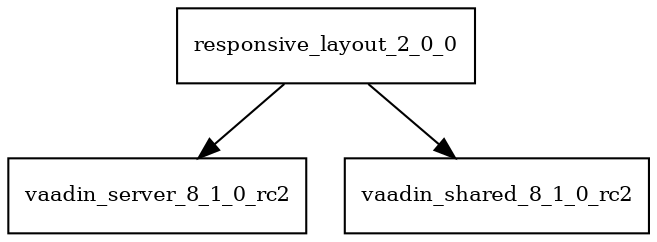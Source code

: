 digraph responsive_layout_2_0_0_dependencies {
  node [shape = box, fontsize=10.0];
  responsive_layout_2_0_0 -> vaadin_server_8_1_0_rc2;
  responsive_layout_2_0_0 -> vaadin_shared_8_1_0_rc2;
}
